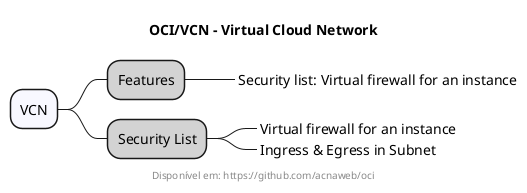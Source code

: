 @startmindmap

title "OCI/VCN - Virtual Cloud Network"
footer Disponível em: https://github.com/acnaweb/oci

*[#F8F8FF]  VCN

**[#LightGray] Features

***_ Security list: Virtual firewall for an instance

**[#LightGray] Security List
***_ Virtual firewall for an instance
***_ Ingress & Egress in Subnet

@endmindmap
